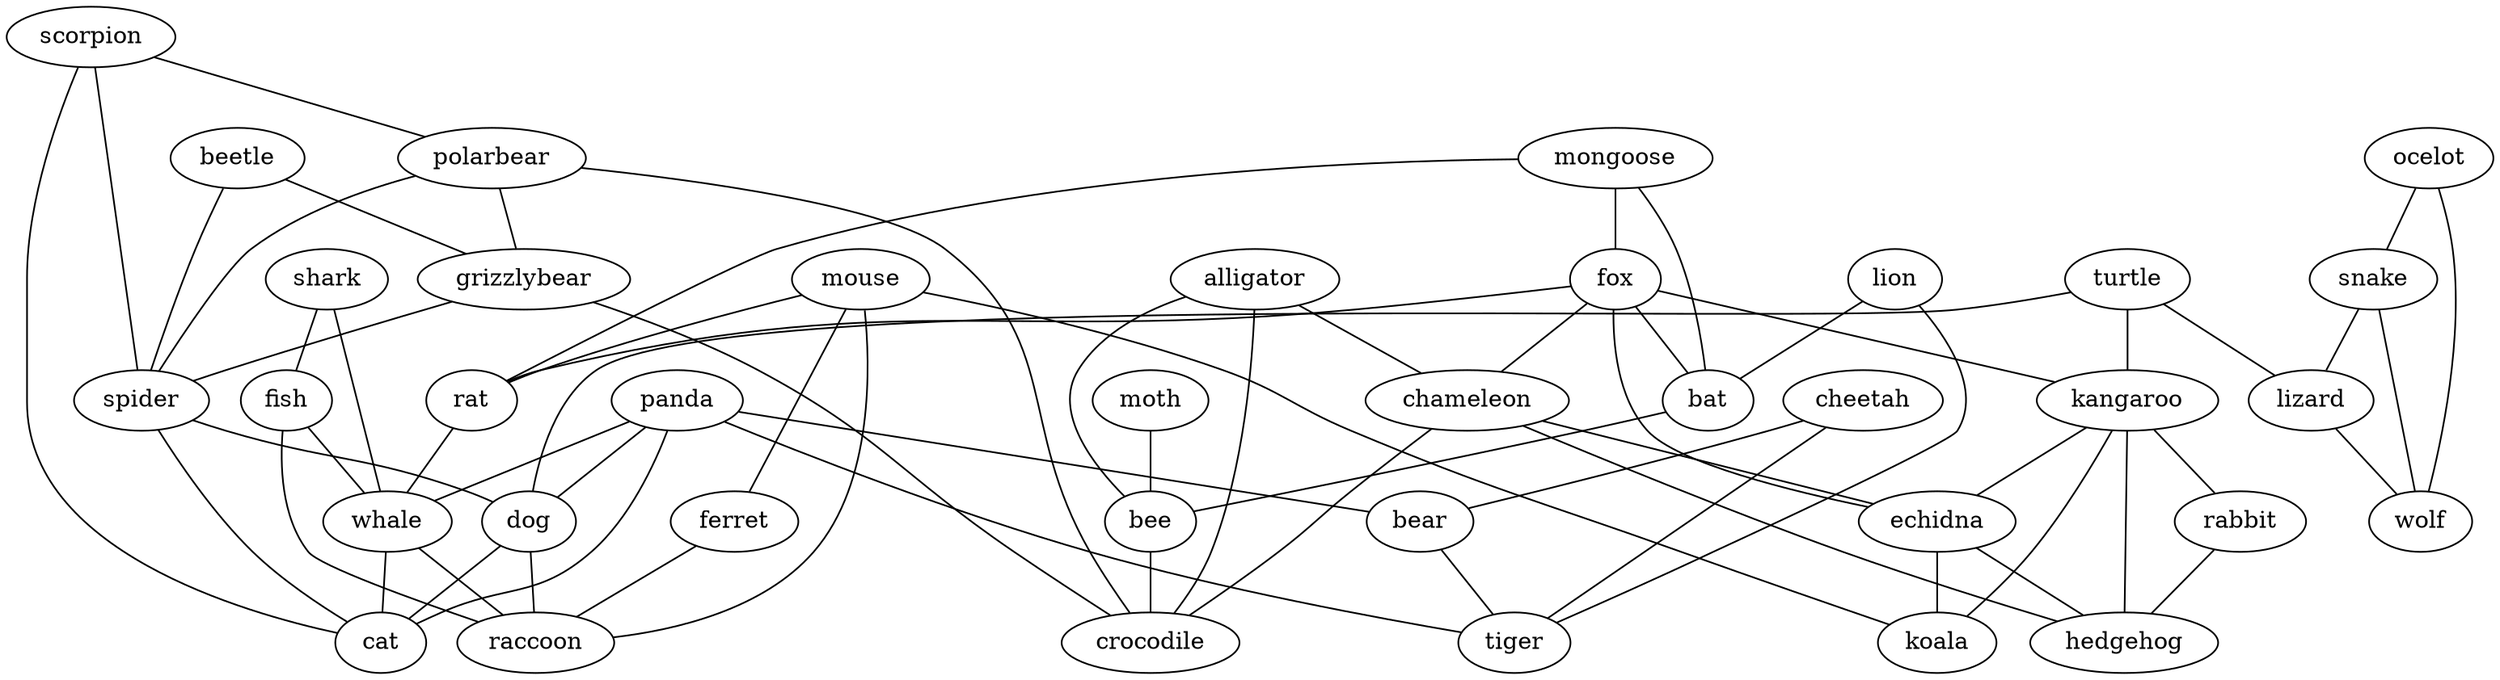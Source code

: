 strict graph G {
turtle;
shark;
moth;
mongoose;
lion;
ocelot;
beetle;
alligator;
mouse;
scorpion;
fox;
panda;
cheetah;
fish;
rat;
polarbear;
grizzlybear;
chameleon;
kangaroo;
bear;
spider;
tiger;
ferret;
echidna;
snake;
rabbit;
whale;
bat;
bee;
crocodile;
dog;
cat;
lizard;
wolf;
raccoon;
koala;
hedgehog;
turtle -- kangaroo  [weight=1];
turtle -- lizard  [weight=1];
turtle -- dog  [weight=1];
shark -- whale  [weight=1];
shark -- fish  [weight=1];
moth -- bee  [weight=1];
mongoose -- rat  [weight=1];
mongoose -- fox  [weight=1];
mongoose -- bat  [weight=1];
lion -- tiger  [weight=1];
lion -- bat  [weight=1];
ocelot -- wolf  [weight=1];
ocelot -- snake  [weight=1];
beetle -- grizzlybear  [weight=1];
beetle -- spider  [weight=1];
alligator -- crocodile  [weight=1];
alligator -- chameleon  [weight=1];
alligator -- bee  [weight=1];
mouse -- koala  [weight=1];
mouse -- rat  [weight=1];
mouse -- ferret  [weight=1];
mouse -- raccoon  [weight=1];
scorpion -- polarbear  [weight=1];
scorpion -- spider  [weight=1];
scorpion -- cat  [weight=1];
fox -- bat  [weight=1];
fox -- chameleon  [weight=1];
fox -- kangaroo  [weight=1];
fox -- rat  [weight=1];
fox -- echidna  [weight=1];
panda -- dog  [weight=1];
panda -- bear  [weight=1];
panda -- cat  [weight=1];
panda -- tiger  [weight=1];
panda -- whale  [weight=1];
cheetah -- tiger  [weight=1];
cheetah -- bear  [weight=1];
fish -- raccoon  [weight=1];
fish -- whale  [weight=1];
rat -- whale  [weight=1];
polarbear -- grizzlybear  [weight=1];
polarbear -- spider  [weight=1];
polarbear -- crocodile  [weight=1];
grizzlybear -- crocodile  [weight=1];
grizzlybear -- spider  [weight=1];
chameleon -- crocodile  [weight=1];
chameleon -- echidna  [weight=1];
chameleon -- hedgehog  [weight=1];
kangaroo -- koala  [weight=1];
kangaroo -- echidna  [weight=1];
kangaroo -- rabbit  [weight=1];
kangaroo -- hedgehog  [weight=1];
bear -- tiger  [weight=1];
spider -- dog  [weight=1];
spider -- cat  [weight=1];
ferret -- raccoon  [weight=1];
echidna -- koala  [weight=1];
echidna -- hedgehog  [weight=1];
snake -- lizard  [weight=1];
snake -- wolf  [weight=1];
rabbit -- hedgehog  [weight=1];
whale -- cat  [weight=1];
whale -- raccoon  [weight=1];
bat -- bee  [weight=1];
bee -- crocodile  [weight=1];
dog -- cat  [weight=1];
dog -- raccoon  [weight=1];
lizard -- wolf  [weight=1];
}
